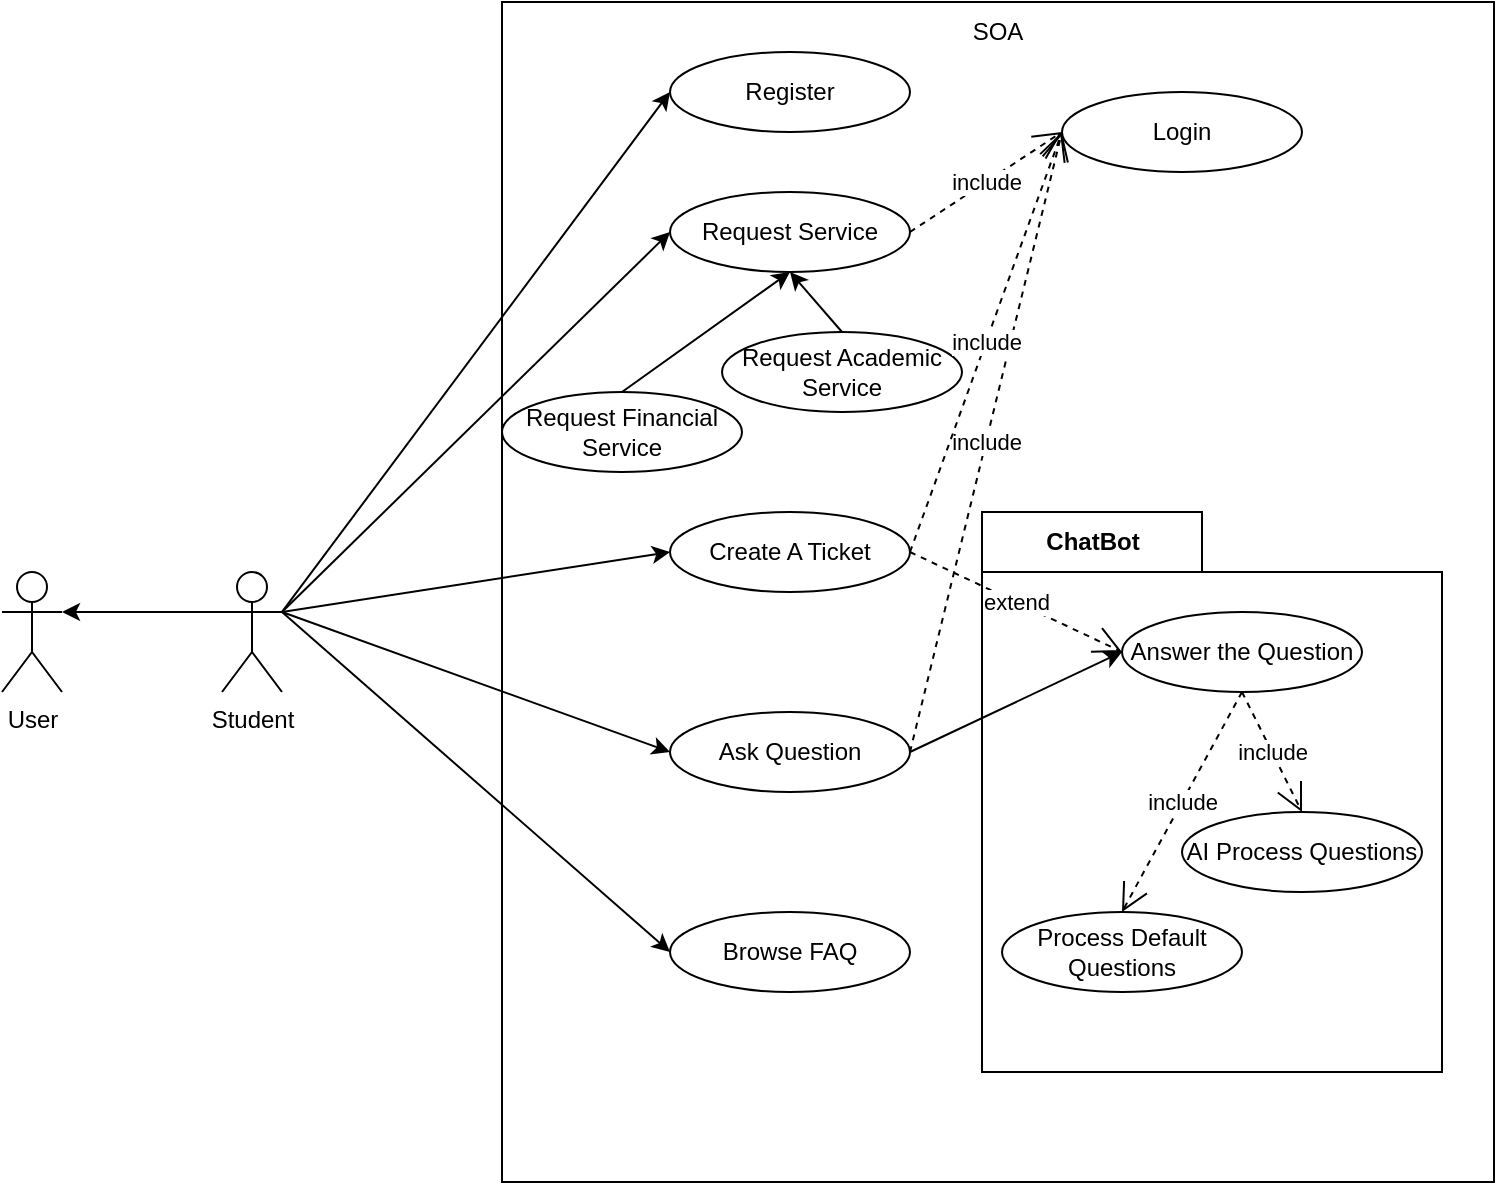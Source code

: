 <mxfile version="13.9.9" type="device"><diagram id="iAwwGEmwqQ2jVMF7rvws" name="Page-1"><mxGraphModel dx="6320" dy="4264" grid="1" gridSize="10" guides="1" tooltips="1" connect="1" arrows="1" fold="1" page="1" pageScale="1" pageWidth="827" pageHeight="1169" math="0" shadow="0"><root><mxCell id="0"/><mxCell id="1" parent="0"/><mxCell id="HwOa6PrGvOegpmjgif7a-1" value="" style="rounded=0;whiteSpace=wrap;html=1;" parent="1" vertex="1"><mxGeometry x="291" y="-1080" width="496" height="590" as="geometry"/></mxCell><mxCell id="ikgjOWLARBTEelHl5OTX-3" value="ChatBot" style="shape=folder;fontStyle=1;tabWidth=110;tabHeight=30;tabPosition=left;html=1;boundedLbl=1;labelInHeader=1;" vertex="1" parent="1"><mxGeometry x="531" y="-825" width="230" height="280" as="geometry"/></mxCell><mxCell id="HwOa6PrGvOegpmjgif7a-2" value="SOA" style="text;html=1;strokeColor=none;fillColor=none;align=center;verticalAlign=middle;whiteSpace=wrap;rounded=0;" parent="1" vertex="1"><mxGeometry x="519" y="-1075" width="40" height="20" as="geometry"/></mxCell><mxCell id="HwOa6PrGvOegpmjgif7a-4" style="edgeStyle=orthogonalEdgeStyle;rounded=0;orthogonalLoop=1;jettySize=auto;html=1;exitX=0.5;exitY=1;exitDx=0;exitDy=0;" parent="1" source="HwOa6PrGvOegpmjgif7a-2" target="HwOa6PrGvOegpmjgif7a-2" edge="1"><mxGeometry relative="1" as="geometry"/></mxCell><mxCell id="HwOa6PrGvOegpmjgif7a-5" value="Register" style="ellipse;whiteSpace=wrap;html=1;" parent="1" vertex="1"><mxGeometry x="375" y="-1055" width="120" height="40" as="geometry"/></mxCell><mxCell id="HwOa6PrGvOegpmjgif7a-6" value="Login" style="ellipse;whiteSpace=wrap;html=1;" parent="1" vertex="1"><mxGeometry x="571" y="-1035" width="120" height="40" as="geometry"/></mxCell><mxCell id="HwOa6PrGvOegpmjgif7a-7" value="Request Service" style="ellipse;whiteSpace=wrap;html=1;" parent="1" vertex="1"><mxGeometry x="375" y="-985" width="120" height="40" as="geometry"/></mxCell><mxCell id="HwOa6PrGvOegpmjgif7a-8" value="Create A Ticket" style="ellipse;whiteSpace=wrap;html=1;" parent="1" vertex="1"><mxGeometry x="375" y="-825" width="120" height="40" as="geometry"/></mxCell><mxCell id="HwOa6PrGvOegpmjgif7a-13" value="Student" style="shape=umlActor;verticalLabelPosition=bottom;labelBackgroundColor=#ffffff;verticalAlign=top;html=1;outlineConnect=0;" parent="1" vertex="1"><mxGeometry x="151" y="-795" width="30" height="60" as="geometry"/></mxCell><mxCell id="HwOa6PrGvOegpmjgif7a-34" value="" style="endArrow=classic;html=1;entryX=0;entryY=0.5;entryDx=0;entryDy=0;exitX=1;exitY=0.333;exitDx=0;exitDy=0;exitPerimeter=0;" parent="1" source="HwOa6PrGvOegpmjgif7a-13" target="HwOa6PrGvOegpmjgif7a-7" edge="1"><mxGeometry width="50" height="50" relative="1" as="geometry"><mxPoint x="711" y="-825" as="sourcePoint"/><mxPoint x="461" y="-805" as="targetPoint"/></mxGeometry></mxCell><mxCell id="HwOa6PrGvOegpmjgif7a-36" value="" style="endArrow=classic;html=1;entryX=0;entryY=0.5;entryDx=0;entryDy=0;exitX=1;exitY=0.333;exitDx=0;exitDy=0;exitPerimeter=0;" parent="1" source="HwOa6PrGvOegpmjgif7a-13" target="HwOa6PrGvOegpmjgif7a-5" edge="1"><mxGeometry width="50" height="50" relative="1" as="geometry"><mxPoint x="711" y="-905" as="sourcePoint"/><mxPoint x="461" y="-805" as="targetPoint"/></mxGeometry></mxCell><mxCell id="P2Vr3yThODEogpzrEtat-31" value="Process Default Questions" style="ellipse;whiteSpace=wrap;html=1;" parent="1" vertex="1"><mxGeometry x="541" y="-625" width="120" height="40" as="geometry"/></mxCell><mxCell id="Ee2IvWY6pucWocseslI6-1" value="" style="endArrow=classic;html=1;entryX=0;entryY=0.5;entryDx=0;entryDy=0;exitX=1;exitY=0.333;exitDx=0;exitDy=0;exitPerimeter=0;" parent="1" source="HwOa6PrGvOegpmjgif7a-13" target="HwOa6PrGvOegpmjgif7a-8" edge="1"><mxGeometry width="50" height="50" relative="1" as="geometry"><mxPoint x="201" y="-665" as="sourcePoint"/><mxPoint x="385" y="-855" as="targetPoint"/></mxGeometry></mxCell><mxCell id="Ee2IvWY6pucWocseslI6-2" value="Answer the Question" style="ellipse;whiteSpace=wrap;html=1;" parent="1" vertex="1"><mxGeometry x="601" y="-775" width="120" height="40" as="geometry"/></mxCell><mxCell id="Ee2IvWY6pucWocseslI6-3" value="AI Process Questions" style="ellipse;whiteSpace=wrap;html=1;" parent="1" vertex="1"><mxGeometry x="631" y="-675" width="120" height="40" as="geometry"/></mxCell><mxCell id="Ee2IvWY6pucWocseslI6-10" value="include" style="endArrow=open;endSize=12;dashed=1;html=1;exitX=0.5;exitY=1;exitDx=0;exitDy=0;entryX=0.5;entryY=0;entryDx=0;entryDy=0;" parent="1" source="Ee2IvWY6pucWocseslI6-2" target="Ee2IvWY6pucWocseslI6-3" edge="1"><mxGeometry width="160" relative="1" as="geometry"><mxPoint x="551" y="-535" as="sourcePoint"/><mxPoint x="711" y="-535" as="targetPoint"/></mxGeometry></mxCell><mxCell id="Ee2IvWY6pucWocseslI6-12" value="include" style="endArrow=open;endSize=12;dashed=1;html=1;exitX=0.5;exitY=1;exitDx=0;exitDy=0;entryX=0.5;entryY=0;entryDx=0;entryDy=0;" parent="1" source="Ee2IvWY6pucWocseslI6-2" target="P2Vr3yThODEogpzrEtat-31" edge="1"><mxGeometry width="160" relative="1" as="geometry"><mxPoint x="671" y="-725" as="sourcePoint"/><mxPoint x="691" y="-675" as="targetPoint"/></mxGeometry></mxCell><mxCell id="Ee2IvWY6pucWocseslI6-13" value="extend" style="endArrow=open;endSize=12;dashed=1;html=1;exitX=1;exitY=0.5;exitDx=0;exitDy=0;entryX=0;entryY=0.5;entryDx=0;entryDy=0;" parent="1" source="HwOa6PrGvOegpmjgif7a-8" target="Ee2IvWY6pucWocseslI6-2" edge="1"><mxGeometry width="160" relative="1" as="geometry"><mxPoint x="681" y="-715" as="sourcePoint"/><mxPoint x="701" y="-665" as="targetPoint"/></mxGeometry></mxCell><mxCell id="ikgjOWLARBTEelHl5OTX-5" value="Request Financial Service" style="ellipse;whiteSpace=wrap;html=1;" vertex="1" parent="1"><mxGeometry x="291" y="-885" width="120" height="40" as="geometry"/></mxCell><mxCell id="ikgjOWLARBTEelHl5OTX-6" value="Request Academic Service" style="ellipse;whiteSpace=wrap;html=1;" vertex="1" parent="1"><mxGeometry x="401" y="-915" width="120" height="40" as="geometry"/></mxCell><mxCell id="ikgjOWLARBTEelHl5OTX-7" value="" style="endArrow=classic;html=1;entryX=0.5;entryY=1;entryDx=0;entryDy=0;exitX=0.5;exitY=0;exitDx=0;exitDy=0;" edge="1" parent="1" source="ikgjOWLARBTEelHl5OTX-5" target="HwOa6PrGvOegpmjgif7a-7"><mxGeometry width="50" height="50" relative="1" as="geometry"><mxPoint x="505" y="-885" as="sourcePoint"/><mxPoint x="611" y="-1005" as="targetPoint"/></mxGeometry></mxCell><mxCell id="ikgjOWLARBTEelHl5OTX-8" value="" style="endArrow=classic;html=1;entryX=0.5;entryY=1;entryDx=0;entryDy=0;exitX=0.5;exitY=0;exitDx=0;exitDy=0;" edge="1" parent="1" source="ikgjOWLARBTEelHl5OTX-6" target="HwOa6PrGvOegpmjgif7a-7"><mxGeometry width="50" height="50" relative="1" as="geometry"><mxPoint x="651" y="-925" as="sourcePoint"/><mxPoint x="505" y="-885" as="targetPoint"/></mxGeometry></mxCell><mxCell id="ikgjOWLARBTEelHl5OTX-9" value="Ask Question" style="ellipse;whiteSpace=wrap;html=1;" vertex="1" parent="1"><mxGeometry x="375" y="-725" width="120" height="40" as="geometry"/></mxCell><mxCell id="ikgjOWLARBTEelHl5OTX-10" value="" style="endArrow=classic;html=1;entryX=0;entryY=0.5;entryDx=0;entryDy=0;exitX=1;exitY=0.333;exitDx=0;exitDy=0;exitPerimeter=0;" edge="1" parent="1" source="HwOa6PrGvOegpmjgif7a-13" target="ikgjOWLARBTEelHl5OTX-9"><mxGeometry width="50" height="50" relative="1" as="geometry"><mxPoint x="171" y="-965" as="sourcePoint"/><mxPoint x="385" y="-795" as="targetPoint"/></mxGeometry></mxCell><mxCell id="ikgjOWLARBTEelHl5OTX-12" value="" style="endArrow=classic;html=1;entryX=0;entryY=0.5;entryDx=0;entryDy=0;exitX=1;exitY=0.5;exitDx=0;exitDy=0;" edge="1" parent="1" source="ikgjOWLARBTEelHl5OTX-9" target="Ee2IvWY6pucWocseslI6-2"><mxGeometry width="50" height="50" relative="1" as="geometry"><mxPoint x="181" y="-955" as="sourcePoint"/><mxPoint x="385" y="-695" as="targetPoint"/></mxGeometry></mxCell><mxCell id="ikgjOWLARBTEelHl5OTX-15" value="Browse FAQ" style="ellipse;whiteSpace=wrap;html=1;" vertex="1" parent="1"><mxGeometry x="375" y="-625" width="120" height="40" as="geometry"/></mxCell><mxCell id="ikgjOWLARBTEelHl5OTX-16" value="User" style="shape=umlActor;verticalLabelPosition=bottom;labelBackgroundColor=#ffffff;verticalAlign=top;html=1;outlineConnect=0;" vertex="1" parent="1"><mxGeometry x="41" y="-795" width="30" height="60" as="geometry"/></mxCell><mxCell id="ikgjOWLARBTEelHl5OTX-18" value="" style="endArrow=classic;html=1;entryX=0;entryY=0.5;entryDx=0;entryDy=0;exitX=1;exitY=0.333;exitDx=0;exitDy=0;exitPerimeter=0;" edge="1" parent="1" source="HwOa6PrGvOegpmjgif7a-13" target="ikgjOWLARBTEelHl5OTX-15"><mxGeometry width="50" height="50" relative="1" as="geometry"><mxPoint x="161" y="-775" as="sourcePoint"/><mxPoint x="385" y="-695" as="targetPoint"/></mxGeometry></mxCell><mxCell id="ikgjOWLARBTEelHl5OTX-19" value="" style="endArrow=classic;html=1;entryX=1;entryY=0.333;entryDx=0;entryDy=0;exitX=0;exitY=0.333;exitDx=0;exitDy=0;exitPerimeter=0;entryPerimeter=0;" edge="1" parent="1" source="HwOa6PrGvOegpmjgif7a-13" target="ikgjOWLARBTEelHl5OTX-16"><mxGeometry width="50" height="50" relative="1" as="geometry"><mxPoint x="181" y="-955" as="sourcePoint"/><mxPoint x="385" y="-975" as="targetPoint"/></mxGeometry></mxCell><mxCell id="ikgjOWLARBTEelHl5OTX-30" value="include" style="endArrow=open;endSize=12;dashed=1;html=1;exitX=1;exitY=0.5;exitDx=0;exitDy=0;entryX=0;entryY=0.5;entryDx=0;entryDy=0;" edge="1" parent="1" source="ikgjOWLARBTEelHl5OTX-9" target="HwOa6PrGvOegpmjgif7a-6"><mxGeometry width="160" relative="1" as="geometry"><mxPoint x="181" y="-1085" as="sourcePoint"/><mxPoint x="111" y="-975" as="targetPoint"/></mxGeometry></mxCell><mxCell id="ikgjOWLARBTEelHl5OTX-31" value="include" style="endArrow=open;endSize=12;dashed=1;html=1;exitX=1;exitY=0.5;exitDx=0;exitDy=0;entryX=0;entryY=0.5;entryDx=0;entryDy=0;" edge="1" parent="1" source="HwOa6PrGvOegpmjgif7a-7" target="HwOa6PrGvOegpmjgif7a-6"><mxGeometry width="160" relative="1" as="geometry"><mxPoint x="191" y="-1075" as="sourcePoint"/><mxPoint x="121" y="-965" as="targetPoint"/></mxGeometry></mxCell><mxCell id="ikgjOWLARBTEelHl5OTX-32" value="include" style="endArrow=open;endSize=12;dashed=1;html=1;exitX=1;exitY=0.5;exitDx=0;exitDy=0;entryX=0;entryY=0.5;entryDx=0;entryDy=0;" edge="1" parent="1" source="HwOa6PrGvOegpmjgif7a-8" target="HwOa6PrGvOegpmjgif7a-6"><mxGeometry width="160" relative="1" as="geometry"><mxPoint x="191" y="-1075" as="sourcePoint"/><mxPoint x="601" y="-1015" as="targetPoint"/></mxGeometry></mxCell></root></mxGraphModel></diagram></mxfile>